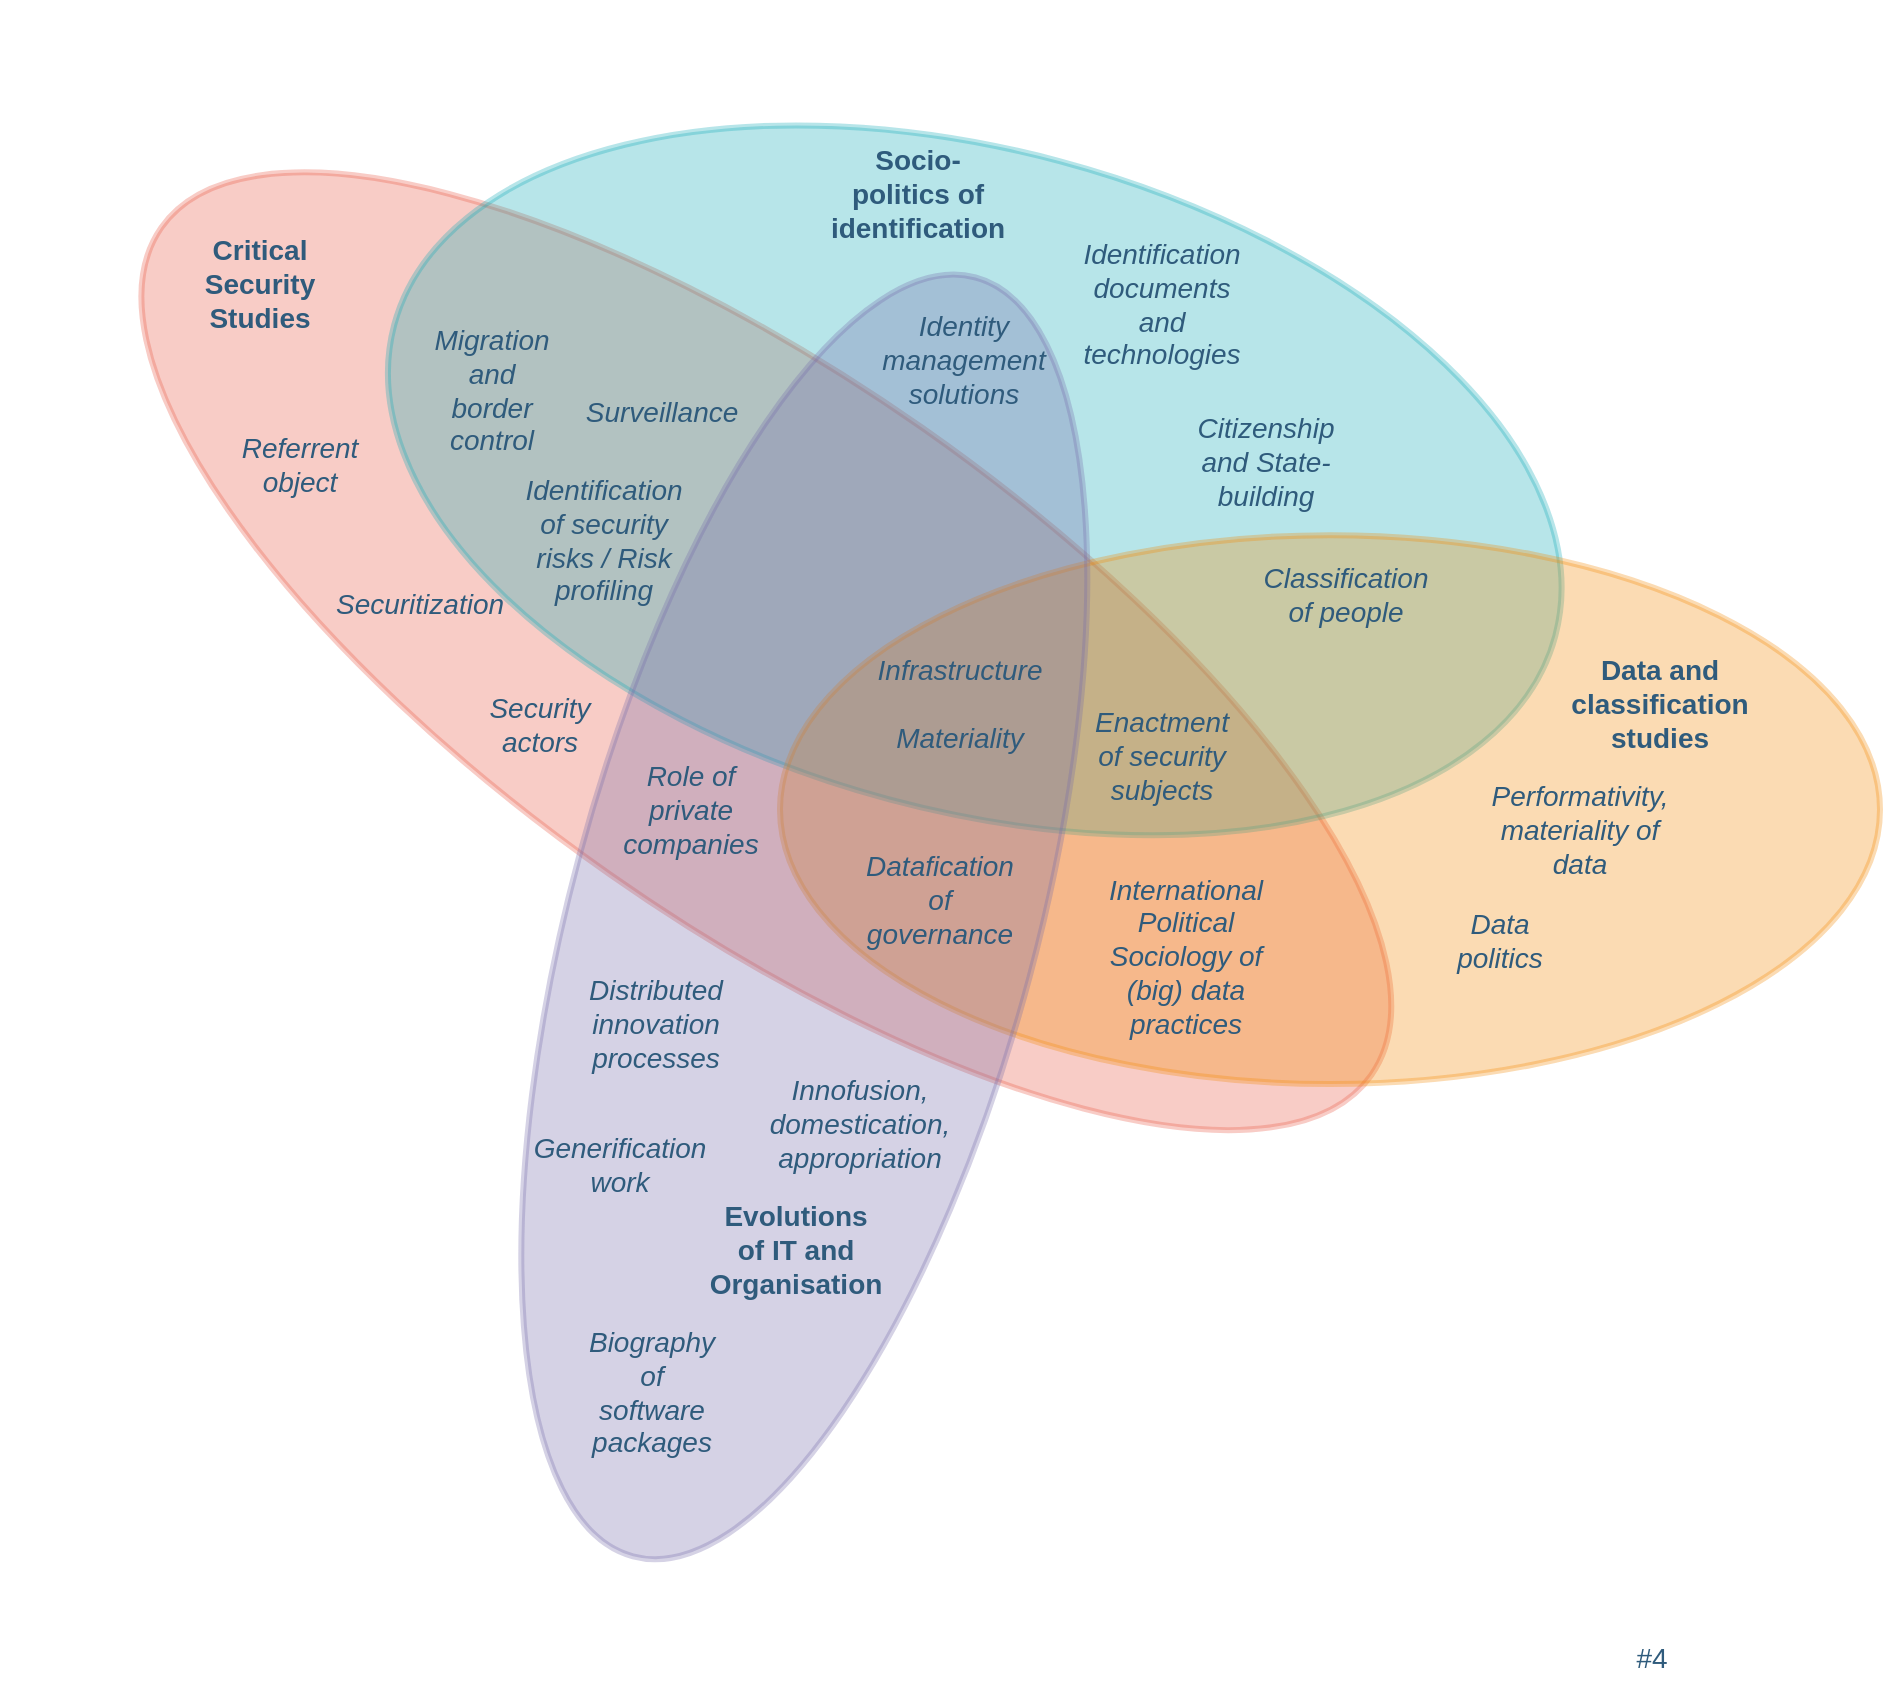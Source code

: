 <mxfile version="15.8.4" type="device"><diagram id="3228e29e-7158-1315-38df-8450db1d8a1d" name="Page-1"><mxGraphModel dx="2101" dy="1485" grid="1" gridSize="10" guides="1" tooltips="1" connect="1" arrows="1" fold="1" page="1" pageScale="1" pageWidth="1169" pageHeight="827" background="none" math="0" shadow="0"><root><mxCell id="0"/><mxCell id="1" parent="0"/><mxCell id="21565" value="" style="ellipse;whiteSpace=wrap;html=1;rounded=1;shadow=0;labelBackgroundColor=none;strokeColor=#e85642;strokeWidth=3;fillColor=#e85642;fontFamily=Helvetica;fontSize=14;fontColor=#2F5B7C;align=center;opacity=30;rotation=-145;" parent="1" vertex="1"><mxGeometry x="-196.14" y="17.4" width="738.61" height="272.47" as="geometry"/></mxCell><mxCell id="21566" value="" style="ellipse;whiteSpace=wrap;html=1;rounded=1;shadow=0;labelBackgroundColor=none;strokeColor=#12aab5;strokeWidth=3;fillColor=#12aab5;fontFamily=Helvetica;fontSize=14;fontColor=#2F5B7C;align=center;opacity=30;rotation=-75;direction=south;sketch=0;" parent="1" vertex="1"><mxGeometry x="112.24" y="-232.32" width="330.29" height="601.01" as="geometry"/></mxCell><mxCell id="21568" value="" style="ellipse;whiteSpace=wrap;html=1;rounded=1;shadow=0;labelBackgroundColor=none;strokeColor=#F08705;strokeWidth=3;fillColor=#F08705;fontFamily=Helvetica;fontSize=14;fontColor=#2F5B7C;align=center;opacity=30;rotation=0;" parent="1" vertex="1"><mxGeometry x="180" y="95.6" width="550" height="274.4" as="geometry"/></mxCell><mxCell id="21569" value="" style="ellipse;whiteSpace=wrap;html=1;rounded=1;shadow=0;labelBackgroundColor=none;strokeColor=#736ca8;strokeWidth=3;fillColor=#736ca8;fontFamily=Helvetica;fontSize=14;fontColor=#2F5B7C;align=center;opacity=30;rotation=105;" parent="1" vertex="1"><mxGeometry x="-138.83" y="169.88" width="661.96" height="233.14" as="geometry"/></mxCell><mxCell id="21570" value="Critical Security Studies" style="text;html=1;strokeColor=none;fillColor=none;align=center;verticalAlign=middle;whiteSpace=wrap;rounded=0;shadow=0;labelBackgroundColor=none;fontFamily=Helvetica;fontSize=14;fontColor=#2F5B7C;fontStyle=1" parent="1" vertex="1"><mxGeometry x="-100" y="-40" width="40" height="20" as="geometry"/></mxCell><mxCell id="21571" value="Data and classification studies" style="text;html=1;strokeColor=none;fillColor=none;align=center;verticalAlign=middle;whiteSpace=wrap;rounded=0;shadow=0;labelBackgroundColor=none;fontFamily=Helvetica;fontSize=14;fontColor=#2F5B7C;fontStyle=1" parent="1" vertex="1"><mxGeometry x="600" y="170" width="40" height="20" as="geometry"/></mxCell><mxCell id="21572" value="Classification of people" style="text;html=1;strokeColor=none;fillColor=none;align=center;verticalAlign=middle;whiteSpace=wrap;rounded=0;shadow=0;labelBackgroundColor=none;fontFamily=Helvetica;fontSize=14;fontColor=#2F5B7C;fontStyle=2" parent="1" vertex="1"><mxGeometry x="442.53" y="114.8" width="40" height="20" as="geometry"/></mxCell><mxCell id="21573" value="#4" style="text;html=1;strokeColor=none;fillColor=none;align=center;verticalAlign=middle;whiteSpace=wrap;rounded=0;shadow=0;labelBackgroundColor=none;fontFamily=Helvetica;fontSize=14;fontColor=#2F5B7C;" parent="1" vertex="1"><mxGeometry x="595.5" y="647" width="40" height="20" as="geometry"/></mxCell><mxCell id="21574" value="&lt;i&gt;Biography of software packages&lt;/i&gt;" style="text;html=1;strokeColor=none;fillColor=none;align=center;verticalAlign=middle;whiteSpace=wrap;rounded=0;shadow=0;labelBackgroundColor=none;fontFamily=Helvetica;fontSize=14;fontColor=#2F5B7C;" parent="1" vertex="1"><mxGeometry x="95.5" y="489" width="40" height="70" as="geometry"/></mxCell><mxCell id="21575" value="Securitization" style="text;html=1;strokeColor=none;fillColor=none;align=center;verticalAlign=middle;whiteSpace=wrap;rounded=0;shadow=0;labelBackgroundColor=none;fontFamily=Helvetica;fontSize=14;fontColor=#2F5B7C;fontStyle=2" parent="1" vertex="1"><mxGeometry x="-20" y="120" width="40" height="20" as="geometry"/></mxCell><mxCell id="21576" value="Referrent object" style="text;html=1;strokeColor=none;fillColor=none;align=center;verticalAlign=middle;whiteSpace=wrap;rounded=0;shadow=0;labelBackgroundColor=none;fontFamily=Helvetica;fontSize=14;fontColor=#2F5B7C;fontStyle=2" parent="1" vertex="1"><mxGeometry x="-80" y="50" width="40" height="20" as="geometry"/></mxCell><mxCell id="21577" value="Identity management solutions" style="text;html=1;strokeColor=none;fillColor=none;align=center;verticalAlign=middle;whiteSpace=wrap;rounded=0;shadow=0;labelBackgroundColor=none;fontFamily=Helvetica;fontSize=14;fontColor=#2F5B7C;fontStyle=2" parent="1" vertex="1"><mxGeometry x="252.38" y="-17.0" width="40" height="50" as="geometry"/></mxCell><mxCell id="21578" value="Role of private companies" style="text;html=1;strokeColor=none;fillColor=none;align=center;verticalAlign=middle;whiteSpace=wrap;rounded=0;shadow=0;labelBackgroundColor=none;fontFamily=Helvetica;fontSize=14;fontColor=#2F5B7C;fontStyle=2" parent="1" vertex="1"><mxGeometry x="93.5" y="223" width="82.5" height="20" as="geometry"/></mxCell><mxCell id="21579" value="Infrastructure&lt;br&gt;&lt;br&gt;Materiality" style="text;html=1;strokeColor=none;fillColor=none;align=center;verticalAlign=middle;whiteSpace=wrap;rounded=0;shadow=0;labelBackgroundColor=none;fontFamily=Helvetica;fontSize=14;fontColor=#2F5B7C;fontStyle=2" parent="1" vertex="1"><mxGeometry x="250" y="170" width="40" height="20" as="geometry"/></mxCell><mxCell id="21580" value="Surveillance" style="text;html=1;strokeColor=none;fillColor=none;align=center;verticalAlign=middle;whiteSpace=wrap;rounded=0;shadow=0;labelBackgroundColor=none;fontFamily=Helvetica;fontSize=14;fontColor=#2F5B7C;fontStyle=2" parent="1" vertex="1"><mxGeometry x="101.21" y="24" width="40" height="20" as="geometry"/></mxCell><mxCell id="21582" value="Generification work" style="text;html=1;strokeColor=none;fillColor=none;align=center;verticalAlign=middle;whiteSpace=wrap;rounded=0;shadow=0;labelBackgroundColor=none;fontFamily=Helvetica;fontSize=14;fontColor=#2F5B7C;fontStyle=2" parent="1" vertex="1"><mxGeometry x="80" y="400" width="40" height="20" as="geometry"/></mxCell><mxCell id="21583" value="Migration and border control" style="text;html=1;strokeColor=none;fillColor=none;align=center;verticalAlign=middle;whiteSpace=wrap;rounded=0;shadow=0;labelBackgroundColor=none;fontFamily=Helvetica;fontSize=14;fontColor=#2F5B7C;fontStyle=2" parent="1" vertex="1"><mxGeometry x="16" y="13" width="40" height="20" as="geometry"/></mxCell><mxCell id="21585" value="&lt;b&gt;Socio-politics of identification&lt;/b&gt;" style="text;html=1;strokeColor=none;fillColor=none;align=center;verticalAlign=middle;whiteSpace=wrap;rounded=0;shadow=0;labelBackgroundColor=none;fontFamily=Helvetica;fontSize=14;fontColor=#2F5B7C;" parent="1" vertex="1"><mxGeometry x="229" y="-81" width="40" height="11" as="geometry"/></mxCell><mxCell id="21586" value="Evolutions of IT and Organisation" style="text;html=1;strokeColor=none;fillColor=none;align=center;verticalAlign=middle;whiteSpace=wrap;rounded=0;shadow=0;labelBackgroundColor=none;fontFamily=Helvetica;fontSize=14;fontColor=#2F5B7C;fontStyle=1" parent="1" vertex="1"><mxGeometry x="167.8" y="443.0" width="40" height="20" as="geometry"/></mxCell><mxCell id="21587" value="Security actors" style="text;html=1;strokeColor=none;fillColor=none;align=center;verticalAlign=middle;whiteSpace=wrap;rounded=0;shadow=0;labelBackgroundColor=none;fontFamily=Helvetica;fontSize=14;fontColor=#2F5B7C;fontStyle=2" parent="1" vertex="1"><mxGeometry x="40.0" y="180" width="40" height="20" as="geometry"/></mxCell><mxCell id="21588" value="Identification of security risks / Risk profiling" style="text;html=1;strokeColor=none;fillColor=none;align=center;verticalAlign=middle;whiteSpace=wrap;rounded=0;shadow=0;labelBackgroundColor=none;fontFamily=Helvetica;fontSize=14;fontColor=#2F5B7C;fontStyle=2" parent="1" vertex="1"><mxGeometry x="71.86" y="87.8" width="40" height="20" as="geometry"/></mxCell><mxCell id="jBFueO7oE3C_Vcd1rnh3-21599" value="International Political Sociology of (big) data practices" style="text;html=1;strokeColor=none;fillColor=none;align=center;verticalAlign=middle;whiteSpace=wrap;rounded=0;shadow=0;labelBackgroundColor=none;fontFamily=Helvetica;fontSize=14;fontColor=#2F5B7C;fontStyle=2" parent="1" vertex="1"><mxGeometry x="348" y="295.55" width="70" height="20" as="geometry"/></mxCell><mxCell id="jBFueO7oE3C_Vcd1rnh3-21601" value="Datafication of governance" style="text;html=1;strokeColor=none;fillColor=none;align=center;verticalAlign=middle;whiteSpace=wrap;rounded=0;shadow=0;labelBackgroundColor=none;fontFamily=Helvetica;fontSize=14;fontColor=#2F5B7C;fontStyle=2" parent="1" vertex="1"><mxGeometry x="240.0" y="268.13" width="40" height="20" as="geometry"/></mxCell><mxCell id="jBFueO7oE3C_Vcd1rnh3-21602" value="Distributed innovation processes" style="text;html=1;strokeColor=none;fillColor=none;align=center;verticalAlign=middle;whiteSpace=wrap;rounded=0;shadow=0;labelBackgroundColor=none;fontFamily=Helvetica;fontSize=14;fontColor=#2F5B7C;fontStyle=2" parent="1" vertex="1"><mxGeometry x="97.5" y="330" width="40" height="20" as="geometry"/></mxCell><mxCell id="jBFueO7oE3C_Vcd1rnh3-21604" value="Innofusion, domestication, appropriation" style="text;html=1;strokeColor=none;fillColor=none;align=center;verticalAlign=middle;whiteSpace=wrap;rounded=0;shadow=0;labelBackgroundColor=none;fontFamily=Helvetica;fontSize=14;fontColor=#2F5B7C;fontStyle=2" parent="1" vertex="1"><mxGeometry x="200" y="380" width="40" height="20" as="geometry"/></mxCell><mxCell id="36DVbxNaM6O-5b8oMxUW-21590" value="Performativity, materiality of data" style="text;html=1;strokeColor=none;fillColor=none;align=center;verticalAlign=middle;whiteSpace=wrap;rounded=0;shadow=0;labelBackgroundColor=none;fontFamily=Helvetica;fontSize=14;fontColor=#2F5B7C;fontStyle=2" parent="1" vertex="1"><mxGeometry x="560" y="233" width="40" height="20" as="geometry"/></mxCell><mxCell id="36DVbxNaM6O-5b8oMxUW-21593" value="Data politics" style="text;html=1;strokeColor=none;fillColor=none;align=center;verticalAlign=middle;whiteSpace=wrap;rounded=0;shadow=0;labelBackgroundColor=none;fontFamily=Helvetica;fontSize=14;fontColor=#2F5B7C;fontStyle=2" parent="1" vertex="1"><mxGeometry x="520" y="287.55" width="40" height="20" as="geometry"/></mxCell><mxCell id="36DVbxNaM6O-5b8oMxUW-21594" value="Enactment of security subjects" style="text;html=1;strokeColor=none;fillColor=none;align=center;verticalAlign=middle;whiteSpace=wrap;rounded=0;shadow=0;labelBackgroundColor=none;fontFamily=Helvetica;fontSize=14;fontColor=#2F5B7C;fontStyle=2" parent="1" vertex="1"><mxGeometry x="351" y="196" width="40" height="20" as="geometry"/></mxCell><mxCell id="36DVbxNaM6O-5b8oMxUW-21595" value="Identification documents and technologies" style="text;html=1;strokeColor=none;fillColor=none;align=center;verticalAlign=middle;whiteSpace=wrap;rounded=0;shadow=0;labelBackgroundColor=none;fontFamily=Helvetica;fontSize=14;fontColor=#2F5B7C;fontStyle=2" parent="1" vertex="1"><mxGeometry x="351" y="-30" width="40" height="20" as="geometry"/></mxCell><mxCell id="36DVbxNaM6O-5b8oMxUW-21599" value="Citizenship and State-building" style="text;html=1;strokeColor=none;fillColor=none;align=center;verticalAlign=middle;whiteSpace=wrap;rounded=0;shadow=0;labelBackgroundColor=none;fontFamily=Helvetica;fontSize=14;fontColor=#2F5B7C;fontStyle=2" parent="1" vertex="1"><mxGeometry x="402.53" y="49" width="40" height="20" as="geometry"/></mxCell></root></mxGraphModel></diagram></mxfile>